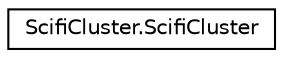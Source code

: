 digraph "Graphical Class Hierarchy"
{
 // LATEX_PDF_SIZE
  edge [fontname="Helvetica",fontsize="10",labelfontname="Helvetica",labelfontsize="10"];
  node [fontname="Helvetica",fontsize="10",shape=record];
  rankdir="LR";
  Node0 [label="ScifiCluster.ScifiCluster",height=0.2,width=0.4,color="black", fillcolor="white", style="filled",URL="$classScifiCluster_1_1ScifiCluster.html",tooltip="Class of SciFi Tracker ######################################################."];
}
